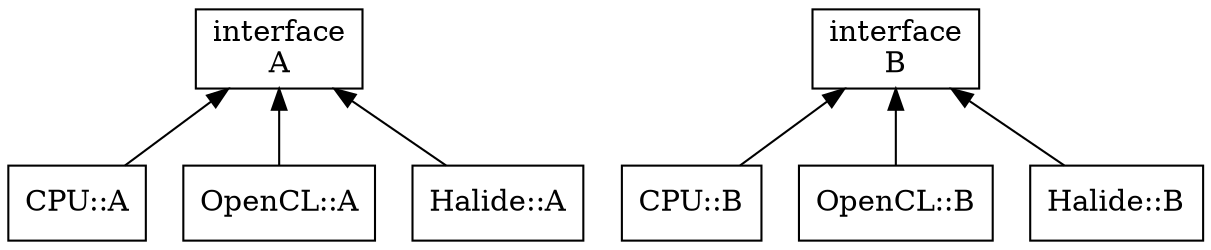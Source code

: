 digraph {
  rankdir=BT;
  node [shape=record];

  ki_a [label="{<f0> interface\nA}"];
  ki_b [label="{<f0> interface\nB}"];

  {rank=same; ki_a ki_b};

  "CPU::A"     -> ki_a [dir="forward"];
  "OpenCL::A"  -> ki_a [dir="forward"];
  "Halide::A"  -> ki_a [dir="forward"];

  "CPU::B"     -> ki_b [dir="forward"];
  "OpenCL::B"  -> ki_b [dir="forward"];
  "Halide::B"  -> ki_b [dir="forward"];
}
